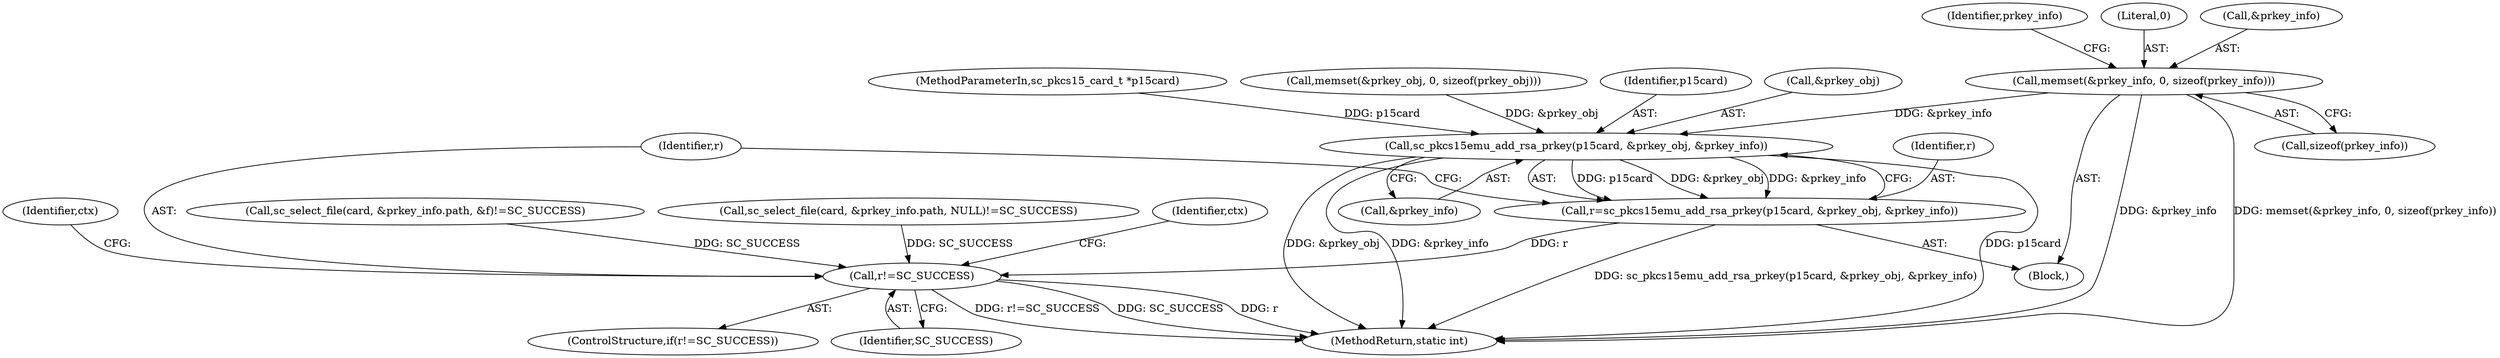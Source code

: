 digraph "0_OpenSC_8fe377e93b4b56060e5bbfb6f3142ceaeca744fa_20@API" {
"1000129" [label="(Call,memset(&prkey_info, 0, sizeof(prkey_info)))"];
"1000479" [label="(Call,sc_pkcs15emu_add_rsa_prkey(p15card, &prkey_obj, &prkey_info))"];
"1000477" [label="(Call,r=sc_pkcs15emu_add_rsa_prkey(p15card, &prkey_obj, &prkey_info))"];
"1000486" [label="(Call,r!=SC_SUCCESS)"];
"1000479" [label="(Call,sc_pkcs15emu_add_rsa_prkey(p15card, &prkey_obj, &prkey_info))"];
"1000101" [label="(MethodParameterIn,sc_pkcs15_card_t *p15card)"];
"1000172" [label="(Call,memset(&prkey_obj, 0, sizeof(prkey_obj)))"];
"1000138" [label="(Identifier,prkey_info)"];
"1000512" [label="(MethodReturn,static int)"];
"1000486" [label="(Call,r!=SC_SUCCESS)"];
"1000249" [label="(Call,sc_select_file(card, &prkey_info.path, NULL)!=SC_SUCCESS)"];
"1000485" [label="(ControlStructure,if(r!=SC_SUCCESS))"];
"1000491" [label="(Identifier,ctx)"];
"1000483" [label="(Call,&prkey_info)"];
"1000108" [label="(Block,)"];
"1000477" [label="(Call,r=sc_pkcs15emu_add_rsa_prkey(p15card, &prkey_obj, &prkey_info))"];
"1000478" [label="(Identifier,r)"];
"1000132" [label="(Literal,0)"];
"1000487" [label="(Identifier,r)"];
"1000498" [label="(Identifier,ctx)"];
"1000480" [label="(Identifier,p15card)"];
"1000400" [label="(Call,sc_select_file(card, &prkey_info.path, &f)!=SC_SUCCESS)"];
"1000133" [label="(Call,sizeof(prkey_info))"];
"1000481" [label="(Call,&prkey_obj)"];
"1000130" [label="(Call,&prkey_info)"];
"1000129" [label="(Call,memset(&prkey_info, 0, sizeof(prkey_info)))"];
"1000488" [label="(Identifier,SC_SUCCESS)"];
"1000129" -> "1000108"  [label="AST: "];
"1000129" -> "1000133"  [label="CFG: "];
"1000130" -> "1000129"  [label="AST: "];
"1000132" -> "1000129"  [label="AST: "];
"1000133" -> "1000129"  [label="AST: "];
"1000138" -> "1000129"  [label="CFG: "];
"1000129" -> "1000512"  [label="DDG: &prkey_info"];
"1000129" -> "1000512"  [label="DDG: memset(&prkey_info, 0, sizeof(prkey_info))"];
"1000129" -> "1000479"  [label="DDG: &prkey_info"];
"1000479" -> "1000477"  [label="AST: "];
"1000479" -> "1000483"  [label="CFG: "];
"1000480" -> "1000479"  [label="AST: "];
"1000481" -> "1000479"  [label="AST: "];
"1000483" -> "1000479"  [label="AST: "];
"1000477" -> "1000479"  [label="CFG: "];
"1000479" -> "1000512"  [label="DDG: &prkey_info"];
"1000479" -> "1000512"  [label="DDG: p15card"];
"1000479" -> "1000512"  [label="DDG: &prkey_obj"];
"1000479" -> "1000477"  [label="DDG: p15card"];
"1000479" -> "1000477"  [label="DDG: &prkey_obj"];
"1000479" -> "1000477"  [label="DDG: &prkey_info"];
"1000101" -> "1000479"  [label="DDG: p15card"];
"1000172" -> "1000479"  [label="DDG: &prkey_obj"];
"1000477" -> "1000108"  [label="AST: "];
"1000478" -> "1000477"  [label="AST: "];
"1000487" -> "1000477"  [label="CFG: "];
"1000477" -> "1000512"  [label="DDG: sc_pkcs15emu_add_rsa_prkey(p15card, &prkey_obj, &prkey_info)"];
"1000477" -> "1000486"  [label="DDG: r"];
"1000486" -> "1000485"  [label="AST: "];
"1000486" -> "1000488"  [label="CFG: "];
"1000487" -> "1000486"  [label="AST: "];
"1000488" -> "1000486"  [label="AST: "];
"1000491" -> "1000486"  [label="CFG: "];
"1000498" -> "1000486"  [label="CFG: "];
"1000486" -> "1000512"  [label="DDG: r!=SC_SUCCESS"];
"1000486" -> "1000512"  [label="DDG: SC_SUCCESS"];
"1000486" -> "1000512"  [label="DDG: r"];
"1000400" -> "1000486"  [label="DDG: SC_SUCCESS"];
"1000249" -> "1000486"  [label="DDG: SC_SUCCESS"];
}
